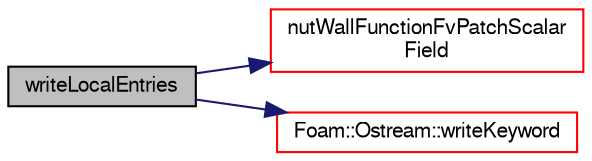 digraph "writeLocalEntries"
{
  bgcolor="transparent";
  edge [fontname="FreeSans",fontsize="10",labelfontname="FreeSans",labelfontsize="10"];
  node [fontname="FreeSans",fontsize="10",shape=record];
  rankdir="LR";
  Node311 [label="writeLocalEntries",height=0.2,width=0.4,color="black", fillcolor="grey75", style="filled", fontcolor="black"];
  Node311 -> Node312 [color="midnightblue",fontsize="10",style="solid",fontname="FreeSans"];
  Node312 [label="nutWallFunctionFvPatchScalar\lField",height=0.2,width=0.4,color="red",URL="$a31006.html#ae4dd76feef71b92f45c5a4d9d6159d88",tooltip="Construct from patch and internal field. "];
  Node311 -> Node357 [color="midnightblue",fontsize="10",style="solid",fontname="FreeSans"];
  Node357 [label="Foam::Ostream::writeKeyword",height=0.2,width=0.4,color="red",URL="$a26238.html#a3c58b2bb9174ea3c4a5fa58095d1290e",tooltip="Write the keyword followed by an appropriate indentation. "];
}
